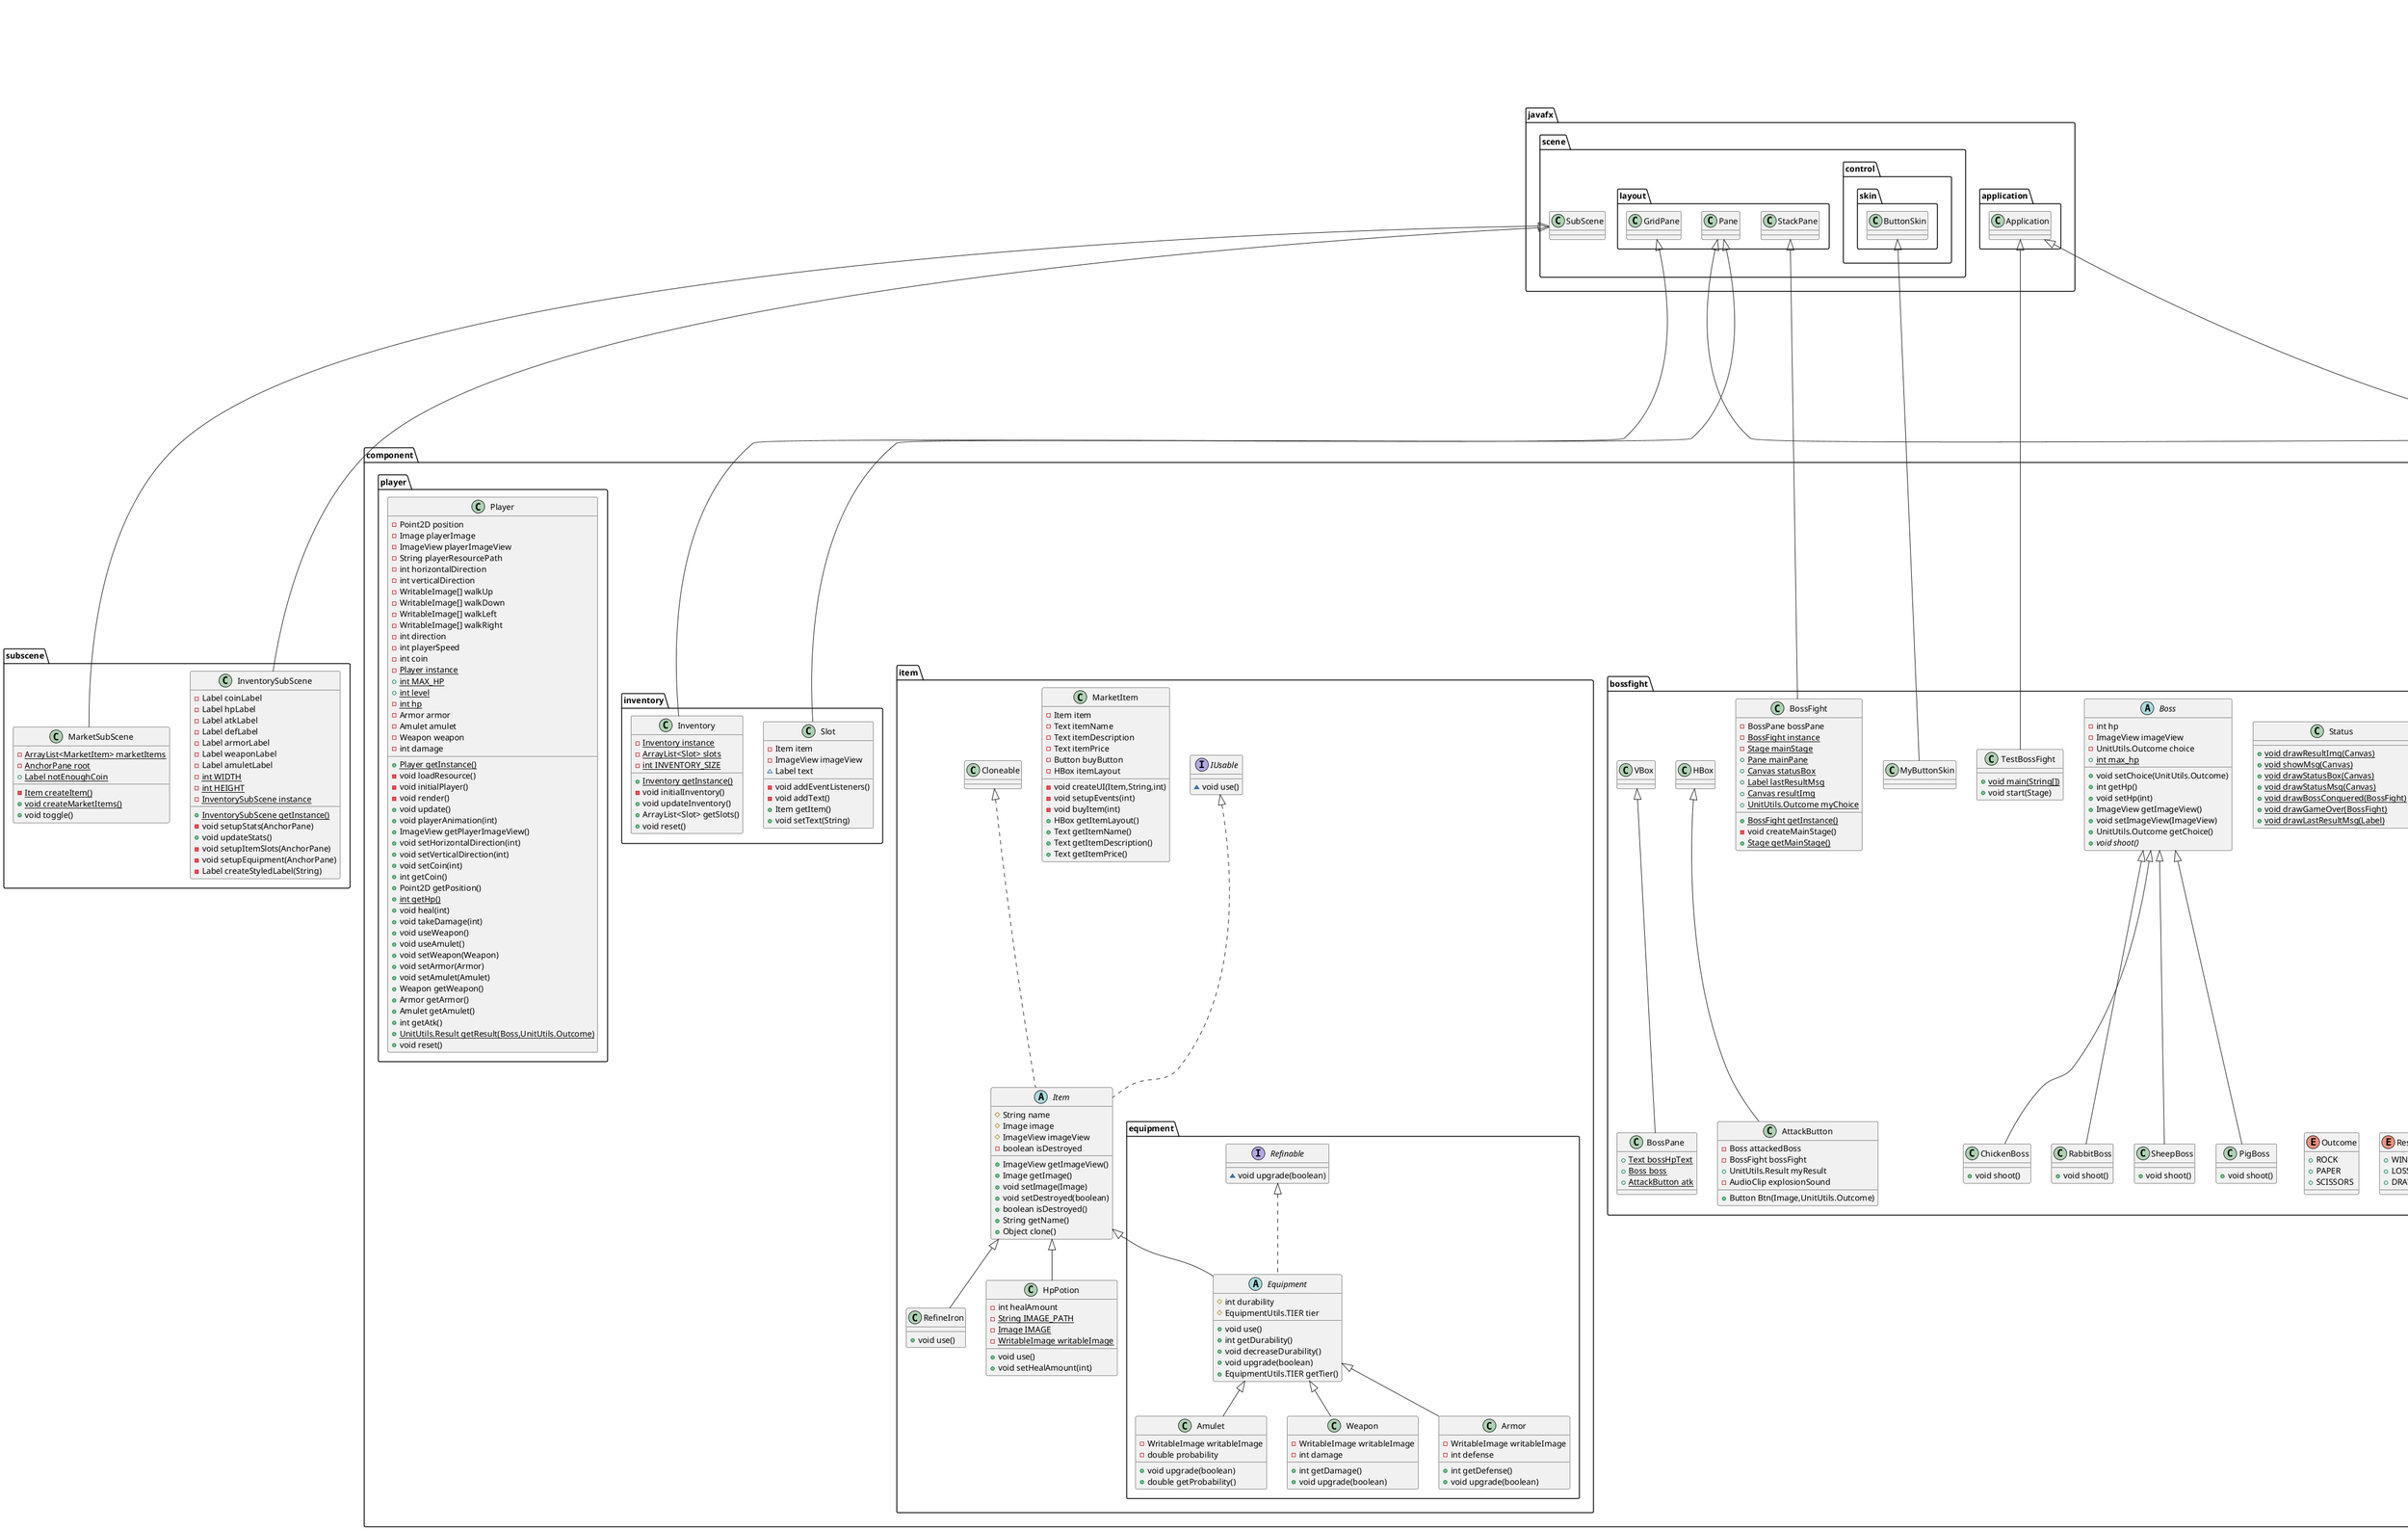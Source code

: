 @startuml
class subscene.MarketSubScene {
- {static} ArrayList<MarketItem> marketItems
- {static} AnchorPane root
+ {static} Label notEnoughCoin
- {static} Item createItem()
+ {static} void createMarketItems()
+ void toggle()
}
abstract class component.unit.BasedUnit {
# Point2D position
# Image image
# ImageView imageView
# Point2D destination
# String imagePath
# double speed
# int coin
- void initialUnit(String)
+ {abstract}void setPosition(Point2D)
+ void randomDestination()
}
class component.bossfight.ChickenBoss {
+ void shoot()
}
class component.item.equipment.Amulet {
- WritableImage writableImage
- double probability
+ void upgrade(boolean)
+ double getProbability()
}
interface component.item.IUsable {
~ void use()
}
class component.bossfight.AttackButton {
- Boss attackedBoss
- BossFight bossFight
+ UnitUtils.Result myResult
- AudioClip explosionSound
+ Button Btn(Image,UnitUtils.Outcome)
}
abstract class component.item.equipment.Equipment {
# int durability
# EquipmentUtils.TIER tier
+ void use()
+ int getDurability()
+ void decreaseDurability()
+ void upgrade(boolean)
+ EquipmentUtils.TIER getTier()
}
abstract class component.bossfight.Boss {
- int hp
- ImageView imageView
- UnitUtils.Outcome choice
+ {static} int max_hp
+ void setChoice(UnitUtils.Outcome)
+ int getHp()
+ void setHp(int)
+ ImageView getImageView()
+ void setImageView(ImageView)
+ UnitUtils.Outcome getChoice()
+ {abstract}void shoot()
}
class view.ViewManager {
+ {static} int WINDOW_WIDTH
+ {static} int WINDOW_HEIGHT
- AnchorPane mainPane
- Stage mainStage
- Scene mainScene
- Button startButton
- Button exitButton
- {static} ViewManager instance
+ {static} ViewManager getInstance()
- void createMainStage()
+ Stage getMainStage()
- void createButtons()
- void createStartButton()
- void createExitButton()
}
class utils.EquipmentUtils {
- {static} String IMAGE_PATH
- {static} Image IMAGE
- {static} String IMAGE_PATH2
- {static} Image IMAGE2
+ {static} Image getImage(Equipment)
+ {static} Image getRefineIronImage()
}
enum utils.TIER {
+  Bronze
+  Iron
+  Steel
+  Silver
+  Gold
+  Diamond
+  Mythril
+  Adamantium
+  Orichalcum
+  Excalibur
}
class component.bossfight.BossFight {
- BossPane bossPane
- {static} BossFight instance
- {static} Stage mainStage
+ {static} Pane mainPane
+ {static} Canvas statusBox
+ {static} Label lastResultMsg
+ {static} Canvas resultImg
+ {static} UnitUtils.Outcome myChoice
+ {static} BossFight getInstance()
- void createMainStage()
+ {static} Stage getMainStage()
}
class component.item.equipment.Weapon {
- WritableImage writableImage
- int damage
+ int getDamage()
+ void upgrade(boolean)
}
class component.unit.Slime {
- void initialSlime()
- void render()
+ ImageView getImageView()
+ void setPosition(Point2D)
+ void walk()
}
class component.inventory.Slot {
- Item item
- ImageView imageView
~ Label text
- void addEventListeners()
- void addText()
+ Item getItem()
+ void setText(String)
}
class component.bossfight.RabbitBoss {
+ void shoot()
}
class utils.TileRenderer {
- {static} String filePath
- {static} Image tileSet
+ {static} int TILE_SIZE
+ {static} Image getTile(char)
}
class application.Main {
+ {static} void main(String[])
+ void start(Stage)
}
class component.inventory.Inventory {
- {static} Inventory instance
- {static} ArrayList<Slot> slots
- {static} int INVENTORY_SIZE
+ {static} Inventory getInstance()
- void initialInventory()
+ void updateInventory()
+ ArrayList<Slot> getSlots()
+ void reset()
}
class component.item.equipment.Armor {
- WritableImage writableImage
- int defense
+ int getDefense()
+ void upgrade(boolean)
}
class component.bossfight.SheepBoss {
+ void shoot()
}
class component.bossfight.Status {
+ {static} void drawResultImg(Canvas)
+ {static} void showMsg(Canvas)
+ {static} void drawStatusBox(Canvas)
+ {static} void drawStatusMsg(Canvas)
+ {static} void drawBossConquered(BossFight)
+ {static} void drawGameOver(BossFight)
+ {static} void drawLastResultMsg(Label)
}
class utils.DayNightLight {
- FadeTransition toNightTransition
- FadeTransition toDayTransition
+ boolean isDay
+ void toNight()
+ void toDay()
}
class component.bossfight.TestBossFight {
+ {static} void main(String[])
+ void start(Stage)
}
class subscene.InventorySubScene {
- Label coinLabel
- Label hpLabel
- Label atkLabel
- Label defLabel
- Label armorLabel
- Label weaponLabel
- Label amuletLabel
- {static} int WIDTH
- {static} int HEIGHT
- {static} InventorySubScene instance
+ {static} InventorySubScene getInstance()
- void setupStats(AnchorPane)
+ void updateStats()
- void setupItemSlots(AnchorPane)
- void setupEquipment(AnchorPane)
- Label createStyledLabel(String)
}
class view.GameViewManager {
- AnchorPane gamePane
- Scene gameScene
- Stage gameStage
- AnimationTimer gameTimer
- Stage mainStage
- MarketSubScene marketSubScene
- InventorySubScene inventorySubScene
- String stoneResourcePath
- String grass1ResourcePath
- String grass2ResourcePath
+ {static} int TILE_SIZE
- Player player
- ArrayList<Slime> slimes
~ DayNightLight dayNightLight
- {static} GameViewManager instance
- Text playerLevel
+ {static} GameViewManager getInstance()
- void initialGameStage()
- void createDayNightLight()
- void loadResources()
+ void renderSlime(int)
- void renderTile()
- void createListeners()
- void createGameStage()
- void createSubScenes()
+ void createNewGame(Stage)
- void createTeleport()
- void createGameLoop()
- void updateSlime()
- void updateCamera()
+ {static} boolean isOutsideGame(Point2D)
+ Stage getGameStage()
+ void reset()
}
class component.bossfight.BossPane {
+ {static} Text bossHpText
+ {static} Boss boss
+ {static} AttackButton atk
}
class component.item.HpPotion {
- int healAmount
- {static} String IMAGE_PATH
- {static} Image IMAGE
- {static} WritableImage writableImage
+ void use()
+ void setHealAmount(int)
}
interface component.item.equipment.Refinable {
~ void upgrade(boolean)
}
class component.player.Player {
- Point2D position
- Image playerImage
- ImageView playerImageView
- String playerResourcePath
- int horizontalDirection
- int verticalDirection
- WritableImage[] walkUp
- WritableImage[] walkDown
- WritableImage[] walkLeft
- WritableImage[] walkRight
- int direction
- int playerSpeed
- int coin
- {static} Player instance
+ {static} int MAX_HP
+ {static} int level
- {static} int hp
- Armor armor
- Amulet amulet
- Weapon weapon
- int damage
+ {static} Player getInstance()
- void loadResource()
- void initialPlayer()
- void render()
+ void update()
+ void playerAnimation(int)
+ ImageView getPlayerImageView()
+ void setHorizontalDirection(int)
+ void setVerticalDirection(int)
+ void setCoin(int)
+ int getCoin()
+ Point2D getPosition()
+ {static} int getHp()
+ void heal(int)
+ void takeDamage(int)
+ void useWeapon()
+ void useAmulet()
+ void setWeapon(Weapon)
+ void setArmor(Armor)
+ void setAmulet(Amulet)
+ Weapon getWeapon()
+ Armor getArmor()
+ Amulet getAmulet()
+ int getAtk()
+ {static} UnitUtils.Result getResult(Boss,UnitUtils.Outcome)
+ void reset()
}
class component.bossfight.PigBoss {
+ void shoot()
}
class component.bossfight.UnitUtils {
+ {static} Outcome generateOutcome(double,double,double)
+ {static} int evaluate(Outcome,Outcome)
+ {static} Image convertOutcomeToImage(Outcome)
+ {static} ArrayList<Item> generateReward()
}
enum component.bossfight.Outcome {
+  ROCK
+  PAPER
+  SCISSORS
}
enum component.bossfight.Result {
+  WIN
+  LOSS
+  DRAW
}
class component.item.MarketItem {
- Item item
- Text itemName
- Text itemDescription
- Text itemPrice
- Button buyButton
- HBox itemLayout
- void createUI(Item,String,int)
- void setupEvents(int)
- void buyItem(int)
+ HBox getItemLayout()
+ Text getItemName()
+ Text getItemDescription()
+ Text getItemPrice()
}
abstract class component.item.Item {
# String name
# Image image
# ImageView imageView
- boolean isDestroyed
+ ImageView getImageView()
+ Image getImage()
+ void setImage(Image)
+ void setDestroyed(boolean)
+ boolean isDestroyed()
+ String getName()
+ Object clone()
}
class component.bossfight.MyButtonSkin {
}
class component.item.RefineIron {
+ void use()
}


javafx.scene.SubScene <|-- subscene.MarketSubScene
component.bossfight.Boss <|-- component.bossfight.ChickenBoss
component.item.equipment.Equipment <|-- component.item.equipment.Amulet
component.bossfight.HBox <|-- component.bossfight.AttackButton
component.item.equipment.Refinable <|.. component.item.equipment.Equipment
component.item.Item <|-- component.item.equipment.Equipment
javafx.scene.layout.StackPane <|-- component.bossfight.BossFight
component.item.equipment.Equipment <|-- component.item.equipment.Weapon
component.unit.BasedUnit <|-- component.unit.Slime
javafx.scene.layout.Pane <|-- component.inventory.Slot
component.bossfight.Boss <|-- component.bossfight.RabbitBoss
javafx.application.Application <|-- application.Main
javafx.scene.layout.GridPane <|-- component.inventory.Inventory
component.item.equipment.Equipment <|-- component.item.equipment.Armor
component.bossfight.Boss <|-- component.bossfight.SheepBoss
javafx.scene.layout.Pane <|-- utils.DayNightLight
javafx.application.Application <|-- component.bossfight.TestBossFight
javafx.scene.SubScene <|-- subscene.InventorySubScene
component.bossfight.VBox <|-- component.bossfight.BossPane
component.item.Item <|-- component.item.HpPotion
component.bossfight.Boss <|-- component.bossfight.PigBoss
component.item.IUsable <|.. component.item.Item
component.item.Cloneable <|.. component.item.Item
javafx.scene.control.skin.ButtonSkin <|-- component.bossfight.MyButtonSkin
component.item.Item <|-- component.item.RefineIron
@enduml